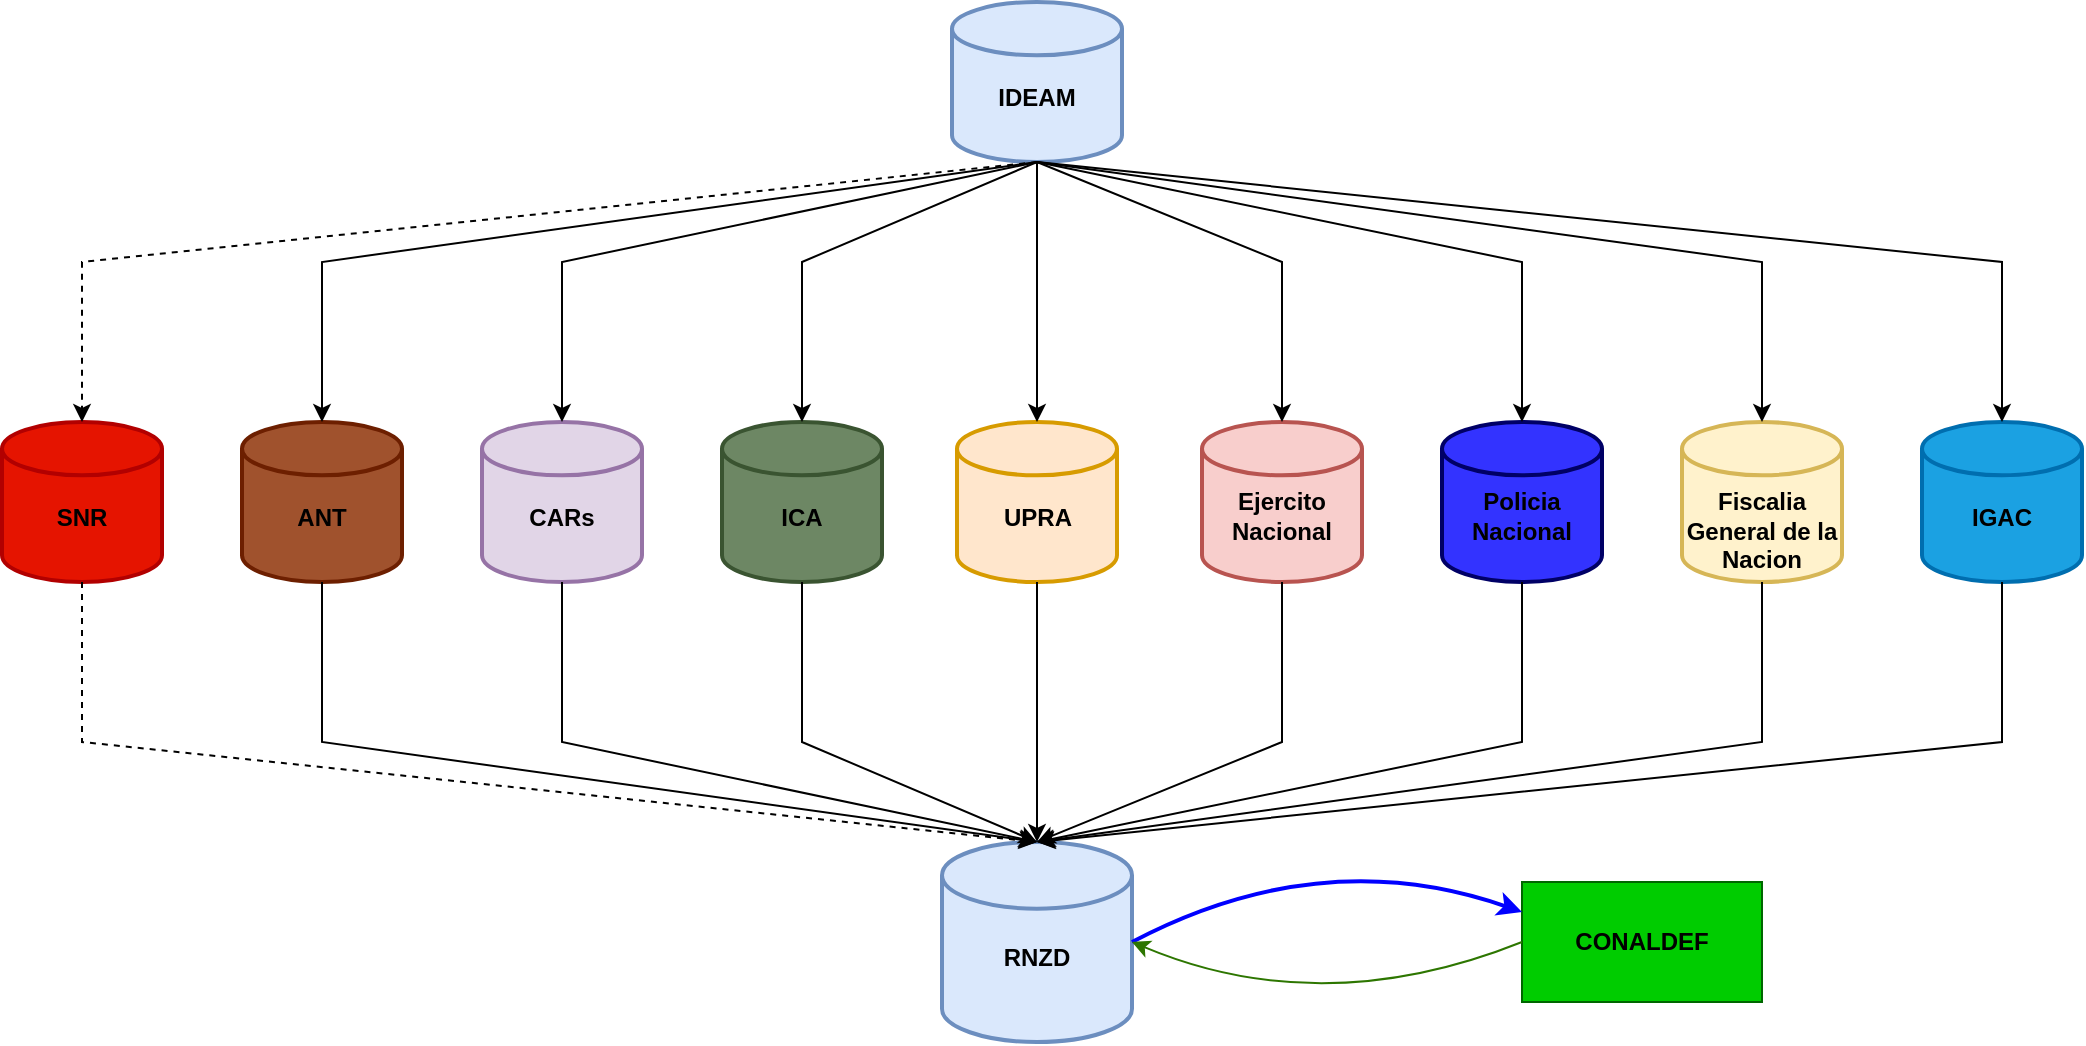 <mxfile version="23.1.5" type="github" pages="2">
  <diagram name="Fuentes-Informacion-RNZD" id="e-QfBbiG9tp6B0nzcdnJ">
    <mxGraphModel dx="1997" dy="1697" grid="1" gridSize="10" guides="1" tooltips="1" connect="1" arrows="1" fold="1" page="1" pageScale="1" pageWidth="850" pageHeight="1100" math="0" shadow="0">
      <root>
        <mxCell id="0" />
        <mxCell id="1" parent="0" />
        <mxCell id="VlQ0VOd02gV6RQDVFuQx-1" value="&lt;b&gt;&lt;br&gt;RNZD&lt;/b&gt;" style="strokeWidth=2;html=1;shape=mxgraph.flowchart.database;whiteSpace=wrap;fillColor=#dae8fc;strokeColor=#6c8ebf;" parent="1" vertex="1">
          <mxGeometry x="410" y="410" width="95" height="100" as="geometry" />
        </mxCell>
        <mxCell id="VlQ0VOd02gV6RQDVFuQx-2" value="&lt;br&gt;&lt;b&gt;IDEAM&lt;/b&gt;" style="strokeWidth=2;html=1;shape=mxgraph.flowchart.database;whiteSpace=wrap;fillColor=#dae8fc;strokeColor=#6c8ebf;" parent="1" vertex="1">
          <mxGeometry x="415" y="-10" width="85" height="80" as="geometry" />
        </mxCell>
        <mxCell id="VlQ0VOd02gV6RQDVFuQx-3" value="&lt;b&gt;&lt;font color=&quot;#000000&quot;&gt;&lt;br&gt;ANT&lt;/font&gt;&lt;/b&gt;" style="strokeWidth=2;html=1;shape=mxgraph.flowchart.database;whiteSpace=wrap;fillColor=#a0522d;fontColor=#ffffff;strokeColor=#6D1F00;" parent="1" vertex="1">
          <mxGeometry x="60" y="200" width="80" height="80" as="geometry" />
        </mxCell>
        <mxCell id="VlQ0VOd02gV6RQDVFuQx-4" value="&lt;b&gt;&lt;br&gt;CARs&lt;/b&gt;" style="strokeWidth=2;html=1;shape=mxgraph.flowchart.database;whiteSpace=wrap;fillColor=#e1d5e7;strokeColor=#9673a6;" parent="1" vertex="1">
          <mxGeometry x="180" y="200" width="80" height="80" as="geometry" />
        </mxCell>
        <mxCell id="VlQ0VOd02gV6RQDVFuQx-5" value="&lt;b&gt;&lt;font color=&quot;#000000&quot;&gt;&lt;br&gt;ICA&lt;/font&gt;&lt;/b&gt;" style="strokeWidth=2;html=1;shape=mxgraph.flowchart.database;whiteSpace=wrap;fillColor=#6d8764;fontColor=#ffffff;strokeColor=#3A5431;" parent="1" vertex="1">
          <mxGeometry x="300" y="200" width="80" height="80" as="geometry" />
        </mxCell>
        <mxCell id="VlQ0VOd02gV6RQDVFuQx-6" value="&lt;b&gt;&lt;br&gt;UPRA&lt;/b&gt;" style="strokeWidth=2;html=1;shape=mxgraph.flowchart.database;whiteSpace=wrap;fillColor=#ffe6cc;strokeColor=#d79b00;" parent="1" vertex="1">
          <mxGeometry x="417.5" y="200" width="80" height="80" as="geometry" />
        </mxCell>
        <mxCell id="VlQ0VOd02gV6RQDVFuQx-7" value="&lt;b&gt;&lt;br&gt;Ejercito Nacional&lt;/b&gt;" style="strokeWidth=2;html=1;shape=mxgraph.flowchart.database;whiteSpace=wrap;fillColor=#f8cecc;strokeColor=#b85450;" parent="1" vertex="1">
          <mxGeometry x="540" y="200" width="80" height="80" as="geometry" />
        </mxCell>
        <mxCell id="VlQ0VOd02gV6RQDVFuQx-8" value="&lt;b&gt;&lt;font color=&quot;#000000&quot;&gt;&lt;br&gt;Policia Nacional&lt;/font&gt;&lt;/b&gt;" style="strokeWidth=2;html=1;shape=mxgraph.flowchart.database;whiteSpace=wrap;fillColor=#3333FF;strokeColor=#000066;fontColor=#ffffff;" parent="1" vertex="1">
          <mxGeometry x="660" y="200" width="80" height="80" as="geometry" />
        </mxCell>
        <mxCell id="VlQ0VOd02gV6RQDVFuQx-9" value="&lt;b&gt;&lt;br&gt;&lt;br&gt;Fiscalia General de la Nacion&lt;/b&gt;" style="strokeWidth=2;html=1;shape=mxgraph.flowchart.database;whiteSpace=wrap;fillColor=#fff2cc;strokeColor=#d6b656;" parent="1" vertex="1">
          <mxGeometry x="780" y="200" width="80" height="80" as="geometry" />
        </mxCell>
        <mxCell id="VlQ0VOd02gV6RQDVFuQx-10" value="&lt;b&gt;&lt;font color=&quot;#000000&quot;&gt;&lt;br&gt;IGAC&lt;/font&gt;&lt;/b&gt;" style="strokeWidth=2;html=1;shape=mxgraph.flowchart.database;whiteSpace=wrap;fillColor=#1ba1e2;fontColor=#ffffff;strokeColor=#006EAF;" parent="1" vertex="1">
          <mxGeometry x="900" y="200" width="80" height="80" as="geometry" />
        </mxCell>
        <mxCell id="VlQ0VOd02gV6RQDVFuQx-12" value="" style="endArrow=classic;html=1;rounded=0;exitX=0.5;exitY=1;exitDx=0;exitDy=0;exitPerimeter=0;entryX=0.5;entryY=0;entryDx=0;entryDy=0;entryPerimeter=0;" parent="1" source="VlQ0VOd02gV6RQDVFuQx-6" target="VlQ0VOd02gV6RQDVFuQx-1" edge="1">
          <mxGeometry width="50" height="50" relative="1" as="geometry">
            <mxPoint x="380" y="330" as="sourcePoint" />
            <mxPoint x="380" y="470" as="targetPoint" />
            <Array as="points" />
          </mxGeometry>
        </mxCell>
        <mxCell id="VlQ0VOd02gV6RQDVFuQx-13" value="" style="endArrow=classic;html=1;rounded=0;exitX=0.5;exitY=1;exitDx=0;exitDy=0;exitPerimeter=0;entryX=0.5;entryY=0;entryDx=0;entryDy=0;entryPerimeter=0;" parent="1" source="VlQ0VOd02gV6RQDVFuQx-5" target="VlQ0VOd02gV6RQDVFuQx-1" edge="1">
          <mxGeometry width="50" height="50" relative="1" as="geometry">
            <mxPoint x="300" y="320" as="sourcePoint" />
            <mxPoint x="470" y="420" as="targetPoint" />
            <Array as="points">
              <mxPoint x="340" y="360" />
            </Array>
          </mxGeometry>
        </mxCell>
        <mxCell id="VlQ0VOd02gV6RQDVFuQx-14" value="" style="endArrow=classic;html=1;rounded=0;exitX=0.5;exitY=1;exitDx=0;exitDy=0;exitPerimeter=0;entryX=0.5;entryY=0;entryDx=0;entryDy=0;entryPerimeter=0;" parent="1" source="VlQ0VOd02gV6RQDVFuQx-4" target="VlQ0VOd02gV6RQDVFuQx-1" edge="1">
          <mxGeometry width="50" height="50" relative="1" as="geometry">
            <mxPoint x="189.5" y="320" as="sourcePoint" />
            <mxPoint x="189.5" y="460" as="targetPoint" />
            <Array as="points">
              <mxPoint x="220" y="360" />
            </Array>
          </mxGeometry>
        </mxCell>
        <mxCell id="VlQ0VOd02gV6RQDVFuQx-15" value="" style="endArrow=classic;html=1;rounded=0;exitX=0.5;exitY=1;exitDx=0;exitDy=0;exitPerimeter=0;entryX=0.5;entryY=0;entryDx=0;entryDy=0;entryPerimeter=0;" parent="1" source="VlQ0VOd02gV6RQDVFuQx-3" target="VlQ0VOd02gV6RQDVFuQx-1" edge="1">
          <mxGeometry width="50" height="50" relative="1" as="geometry">
            <mxPoint x="79.5" y="330" as="sourcePoint" />
            <mxPoint x="79.5" y="470" as="targetPoint" />
            <Array as="points">
              <mxPoint x="100" y="360" />
            </Array>
          </mxGeometry>
        </mxCell>
        <mxCell id="VlQ0VOd02gV6RQDVFuQx-16" value="" style="endArrow=classic;html=1;rounded=0;exitX=0.5;exitY=1;exitDx=0;exitDy=0;exitPerimeter=0;entryX=0.5;entryY=0;entryDx=0;entryDy=0;entryPerimeter=0;" parent="1" source="VlQ0VOd02gV6RQDVFuQx-7" target="VlQ0VOd02gV6RQDVFuQx-1" edge="1">
          <mxGeometry width="50" height="50" relative="1" as="geometry">
            <mxPoint x="573" y="330" as="sourcePoint" />
            <mxPoint x="573" y="470" as="targetPoint" />
            <Array as="points">
              <mxPoint x="580" y="360" />
            </Array>
          </mxGeometry>
        </mxCell>
        <mxCell id="VlQ0VOd02gV6RQDVFuQx-17" value="" style="endArrow=classic;html=1;rounded=0;exitX=0.5;exitY=1;exitDx=0;exitDy=0;exitPerimeter=0;entryX=0.5;entryY=0;entryDx=0;entryDy=0;entryPerimeter=0;" parent="1" source="VlQ0VOd02gV6RQDVFuQx-8" target="VlQ0VOd02gV6RQDVFuQx-1" edge="1">
          <mxGeometry width="50" height="50" relative="1" as="geometry">
            <mxPoint x="750" y="320" as="sourcePoint" />
            <mxPoint x="750" y="460" as="targetPoint" />
            <Array as="points">
              <mxPoint x="700" y="360" />
            </Array>
          </mxGeometry>
        </mxCell>
        <mxCell id="VlQ0VOd02gV6RQDVFuQx-18" value="" style="endArrow=classic;html=1;rounded=0;exitX=0.5;exitY=1;exitDx=0;exitDy=0;exitPerimeter=0;entryX=0.5;entryY=0;entryDx=0;entryDy=0;entryPerimeter=0;" parent="1" source="VlQ0VOd02gV6RQDVFuQx-9" target="VlQ0VOd02gV6RQDVFuQx-1" edge="1">
          <mxGeometry width="50" height="50" relative="1" as="geometry">
            <mxPoint x="879.5" y="310" as="sourcePoint" />
            <mxPoint x="879.5" y="450" as="targetPoint" />
            <Array as="points">
              <mxPoint x="820" y="360" />
            </Array>
          </mxGeometry>
        </mxCell>
        <mxCell id="VlQ0VOd02gV6RQDVFuQx-19" value="" style="endArrow=classic;html=1;rounded=0;exitX=0.5;exitY=1;exitDx=0;exitDy=0;exitPerimeter=0;entryX=0.5;entryY=0;entryDx=0;entryDy=0;entryPerimeter=0;" parent="1" source="VlQ0VOd02gV6RQDVFuQx-10" target="VlQ0VOd02gV6RQDVFuQx-1" edge="1">
          <mxGeometry width="50" height="50" relative="1" as="geometry">
            <mxPoint x="989.5" y="310" as="sourcePoint" />
            <mxPoint x="989.5" y="450" as="targetPoint" />
            <Array as="points">
              <mxPoint x="940" y="360" />
            </Array>
          </mxGeometry>
        </mxCell>
        <mxCell id="VlQ0VOd02gV6RQDVFuQx-38" value="&lt;br&gt;&lt;b&gt;&lt;font color=&quot;#000000&quot;&gt;SNR&lt;/font&gt;&lt;/b&gt;" style="strokeWidth=2;html=1;shape=mxgraph.flowchart.database;whiteSpace=wrap;fillColor=#e51400;fontColor=#ffffff;strokeColor=#B20000;" parent="1" vertex="1">
          <mxGeometry x="-60" y="200" width="80" height="80" as="geometry" />
        </mxCell>
        <mxCell id="VlQ0VOd02gV6RQDVFuQx-39" value="" style="endArrow=classic;html=1;rounded=0;exitX=0.5;exitY=1;exitDx=0;exitDy=0;exitPerimeter=0;dashed=1;entryX=0.5;entryY=0;entryDx=0;entryDy=0;entryPerimeter=0;" parent="1" source="VlQ0VOd02gV6RQDVFuQx-38" target="VlQ0VOd02gV6RQDVFuQx-1" edge="1">
          <mxGeometry width="50" height="50" relative="1" as="geometry">
            <mxPoint x="-80" y="390" as="sourcePoint" />
            <mxPoint x="470" y="420" as="targetPoint" />
            <Array as="points">
              <mxPoint x="-20" y="360" />
            </Array>
          </mxGeometry>
        </mxCell>
        <mxCell id="FJCE-YUa50-j19m9URnt-1" value="" style="endArrow=classic;html=1;rounded=0;exitX=0.5;exitY=1;exitDx=0;exitDy=0;exitPerimeter=0;entryX=0.5;entryY=0;entryDx=0;entryDy=0;entryPerimeter=0;" edge="1" parent="1" source="VlQ0VOd02gV6RQDVFuQx-2" target="VlQ0VOd02gV6RQDVFuQx-6">
          <mxGeometry width="50" height="50" relative="1" as="geometry">
            <mxPoint x="410" y="240" as="sourcePoint" />
            <mxPoint x="460" y="190" as="targetPoint" />
          </mxGeometry>
        </mxCell>
        <mxCell id="FJCE-YUa50-j19m9URnt-2" value="" style="endArrow=classic;html=1;rounded=0;entryX=0.5;entryY=0;entryDx=0;entryDy=0;entryPerimeter=0;exitX=0.5;exitY=1;exitDx=0;exitDy=0;exitPerimeter=0;" edge="1" parent="1" source="VlQ0VOd02gV6RQDVFuQx-2" target="VlQ0VOd02gV6RQDVFuQx-7">
          <mxGeometry width="50" height="50" relative="1" as="geometry">
            <mxPoint x="480" y="90" as="sourcePoint" />
            <mxPoint x="468" y="210" as="targetPoint" />
            <Array as="points">
              <mxPoint x="580" y="120" />
            </Array>
          </mxGeometry>
        </mxCell>
        <mxCell id="FJCE-YUa50-j19m9URnt-3" value="" style="endArrow=classic;html=1;rounded=0;exitX=0.5;exitY=1;exitDx=0;exitDy=0;exitPerimeter=0;entryX=0.5;entryY=0;entryDx=0;entryDy=0;entryPerimeter=0;" edge="1" parent="1" source="VlQ0VOd02gV6RQDVFuQx-2" target="VlQ0VOd02gV6RQDVFuQx-8">
          <mxGeometry width="50" height="50" relative="1" as="geometry">
            <mxPoint x="478" y="90" as="sourcePoint" />
            <mxPoint x="478" y="220" as="targetPoint" />
            <Array as="points">
              <mxPoint x="700" y="120" />
            </Array>
          </mxGeometry>
        </mxCell>
        <mxCell id="FJCE-YUa50-j19m9URnt-4" value="" style="endArrow=classic;html=1;rounded=0;exitX=0.5;exitY=1;exitDx=0;exitDy=0;exitPerimeter=0;entryX=0.5;entryY=0;entryDx=0;entryDy=0;entryPerimeter=0;" edge="1" parent="1" source="VlQ0VOd02gV6RQDVFuQx-2" target="VlQ0VOd02gV6RQDVFuQx-9">
          <mxGeometry width="50" height="50" relative="1" as="geometry">
            <mxPoint x="488" y="100" as="sourcePoint" />
            <mxPoint x="488" y="230" as="targetPoint" />
            <Array as="points">
              <mxPoint x="820" y="120" />
            </Array>
          </mxGeometry>
        </mxCell>
        <mxCell id="FJCE-YUa50-j19m9URnt-5" value="" style="endArrow=classic;html=1;rounded=0;exitX=0.5;exitY=1;exitDx=0;exitDy=0;exitPerimeter=0;entryX=0.5;entryY=0;entryDx=0;entryDy=0;entryPerimeter=0;" edge="1" parent="1" source="VlQ0VOd02gV6RQDVFuQx-2" target="VlQ0VOd02gV6RQDVFuQx-10">
          <mxGeometry width="50" height="50" relative="1" as="geometry">
            <mxPoint x="498" y="110" as="sourcePoint" />
            <mxPoint x="498" y="240" as="targetPoint" />
            <Array as="points">
              <mxPoint x="940" y="120" />
            </Array>
          </mxGeometry>
        </mxCell>
        <mxCell id="FJCE-YUa50-j19m9URnt-6" value="" style="endArrow=classic;html=1;rounded=0;exitX=0.5;exitY=1;exitDx=0;exitDy=0;exitPerimeter=0;entryX=0.5;entryY=0;entryDx=0;entryDy=0;entryPerimeter=0;" edge="1" parent="1" source="VlQ0VOd02gV6RQDVFuQx-2" target="VlQ0VOd02gV6RQDVFuQx-5">
          <mxGeometry width="50" height="50" relative="1" as="geometry">
            <mxPoint x="508" y="120" as="sourcePoint" />
            <mxPoint x="508" y="250" as="targetPoint" />
            <Array as="points">
              <mxPoint x="340" y="120" />
            </Array>
          </mxGeometry>
        </mxCell>
        <mxCell id="FJCE-YUa50-j19m9URnt-7" value="" style="endArrow=classic;html=1;rounded=0;exitX=0.5;exitY=1;exitDx=0;exitDy=0;exitPerimeter=0;entryX=0.5;entryY=0;entryDx=0;entryDy=0;entryPerimeter=0;" edge="1" parent="1" source="VlQ0VOd02gV6RQDVFuQx-2" target="VlQ0VOd02gV6RQDVFuQx-4">
          <mxGeometry width="50" height="50" relative="1" as="geometry">
            <mxPoint x="518" y="130" as="sourcePoint" />
            <mxPoint x="518" y="260" as="targetPoint" />
            <Array as="points">
              <mxPoint x="220" y="120" />
            </Array>
          </mxGeometry>
        </mxCell>
        <mxCell id="FJCE-YUa50-j19m9URnt-8" value="" style="endArrow=classic;html=1;rounded=0;exitX=0.5;exitY=1;exitDx=0;exitDy=0;exitPerimeter=0;entryX=0.5;entryY=0;entryDx=0;entryDy=0;entryPerimeter=0;" edge="1" parent="1" source="VlQ0VOd02gV6RQDVFuQx-2" target="VlQ0VOd02gV6RQDVFuQx-3">
          <mxGeometry width="50" height="50" relative="1" as="geometry">
            <mxPoint x="528" y="140" as="sourcePoint" />
            <mxPoint x="528" y="270" as="targetPoint" />
            <Array as="points">
              <mxPoint x="100" y="120" />
            </Array>
          </mxGeometry>
        </mxCell>
        <mxCell id="FJCE-YUa50-j19m9URnt-9" value="" style="endArrow=classic;html=1;rounded=0;exitX=0.5;exitY=1;exitDx=0;exitDy=0;exitPerimeter=0;entryX=0.5;entryY=0;entryDx=0;entryDy=0;entryPerimeter=0;dashed=1;" edge="1" parent="1" source="VlQ0VOd02gV6RQDVFuQx-2" target="VlQ0VOd02gV6RQDVFuQx-38">
          <mxGeometry width="50" height="50" relative="1" as="geometry">
            <mxPoint x="538" y="150" as="sourcePoint" />
            <mxPoint x="538" y="280" as="targetPoint" />
            <Array as="points">
              <mxPoint x="-20" y="120" />
            </Array>
          </mxGeometry>
        </mxCell>
        <mxCell id="daKd64UBBOs_xjBt6I7k-1" value="&lt;b&gt;CONALDEF&lt;/b&gt;" style="rounded=0;whiteSpace=wrap;html=1;fillColor=#00CC00;strokeColor=#006600;" vertex="1" parent="1">
          <mxGeometry x="700" y="430" width="120" height="60" as="geometry" />
        </mxCell>
        <mxCell id="daKd64UBBOs_xjBt6I7k-2" value="" style="curved=1;endArrow=classic;html=1;rounded=0;exitX=1;exitY=0.5;exitDx=0;exitDy=0;exitPerimeter=0;entryX=0;entryY=0.25;entryDx=0;entryDy=0;strokeColor=#0000FF;strokeWidth=2;" edge="1" parent="1" source="VlQ0VOd02gV6RQDVFuQx-1" target="daKd64UBBOs_xjBt6I7k-1">
          <mxGeometry width="50" height="50" relative="1" as="geometry">
            <mxPoint x="580" y="350" as="sourcePoint" />
            <mxPoint x="670" y="320" as="targetPoint" />
            <Array as="points">
              <mxPoint x="600" y="410" />
            </Array>
          </mxGeometry>
        </mxCell>
        <mxCell id="daKd64UBBOs_xjBt6I7k-3" value="" style="curved=1;endArrow=classic;html=1;rounded=0;exitX=0;exitY=0.5;exitDx=0;exitDy=0;entryX=1;entryY=0.5;entryDx=0;entryDy=0;entryPerimeter=0;fillColor=#60a917;strokeColor=#2D7600;" edge="1" parent="1" source="daKd64UBBOs_xjBt6I7k-1" target="VlQ0VOd02gV6RQDVFuQx-1">
          <mxGeometry width="50" height="50" relative="1" as="geometry">
            <mxPoint x="695" y="595" as="sourcePoint" />
            <mxPoint x="500" y="610" as="targetPoint" />
            <Array as="points">
              <mxPoint x="600" y="500" />
            </Array>
          </mxGeometry>
        </mxCell>
      </root>
    </mxGraphModel>
  </diagram>
  <diagram id="pPpRx3gP8XtxqKereGbG" name="Schemas-RNZD">
    <mxGraphModel dx="1434" dy="746" grid="1" gridSize="10" guides="1" tooltips="1" connect="1" arrows="1" fold="1" page="1" pageScale="1" pageWidth="850" pageHeight="1100" math="0" shadow="0">
      <root>
        <mxCell id="0" />
        <mxCell id="1" parent="0" />
        <mxCell id="hYwrYxQU-nUe-HuMrt9B-1" value="&lt;b&gt;ANT&lt;/b&gt;" style="swimlane;fontStyle=0;childLayout=stackLayout;horizontal=1;startSize=26;fillColor=#a0522d;horizontalStack=0;resizeParent=1;resizeParentMax=0;resizeLast=0;collapsible=1;marginBottom=0;whiteSpace=wrap;html=1;fontColor=#ffffff;strokeColor=#6D1F00;" parent="1" vertex="1">
          <mxGeometry x="10" y="730" width="230" height="130" as="geometry" />
        </mxCell>
        <mxCell id="hYwrYxQU-nUe-HuMrt9B-2" value="&lt;b&gt;ID Proceso agrario&lt;/b&gt;: string" style="text;strokeColor=none;fillColor=none;align=left;verticalAlign=top;spacingLeft=4;spacingRight=4;overflow=hidden;rotatable=0;points=[[0,0.5],[1,0.5]];portConstraint=eastwest;whiteSpace=wrap;html=1;" parent="hYwrYxQU-nUe-HuMrt9B-1" vertex="1">
          <mxGeometry y="26" width="230" height="26" as="geometry" />
        </mxCell>
        <mxCell id="hYwrYxQU-nUe-HuMrt9B-3" value="Estado procesal: string" style="text;strokeColor=none;fillColor=none;align=left;verticalAlign=top;spacingLeft=4;spacingRight=4;overflow=hidden;rotatable=0;points=[[0,0.5],[1,0.5]];portConstraint=eastwest;whiteSpace=wrap;html=1;" parent="hYwrYxQU-nUe-HuMrt9B-1" vertex="1">
          <mxGeometry y="52" width="230" height="26" as="geometry" />
        </mxCell>
        <mxCell id="hYwrYxQU-nUe-HuMrt9B-4" value="Identificacion juridica del predio: string" style="text;strokeColor=none;fillColor=none;align=left;verticalAlign=top;spacingLeft=4;spacingRight=4;overflow=hidden;rotatable=0;points=[[0,0.5],[1,0.5]];portConstraint=eastwest;whiteSpace=wrap;html=1;" parent="hYwrYxQU-nUe-HuMrt9B-1" vertex="1">
          <mxGeometry y="78" width="230" height="26" as="geometry" />
        </mxCell>
        <mxCell id="hYwrYxQU-nUe-HuMrt9B-5" value="Identificacion intervinientes: string" style="text;strokeColor=none;fillColor=none;align=left;verticalAlign=top;spacingLeft=4;spacingRight=4;overflow=hidden;rotatable=0;points=[[0,0.5],[1,0.5]];portConstraint=eastwest;whiteSpace=wrap;html=1;" parent="hYwrYxQU-nUe-HuMrt9B-1" vertex="1">
          <mxGeometry y="104" width="230" height="26" as="geometry" />
        </mxCell>
      </root>
    </mxGraphModel>
  </diagram>
</mxfile>
